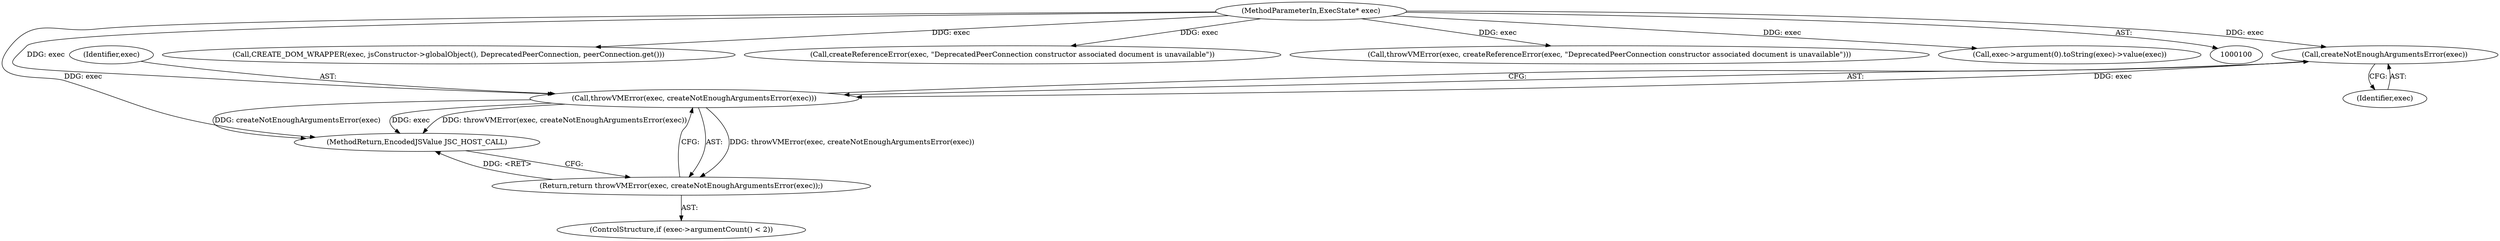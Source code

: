 digraph "0_Chrome_b944f670bb7a8a919daac497a4ea0536c954c201_1@API" {
"1000129" [label="(Call,createNotEnoughArgumentsError(exec))"];
"1000101" [label="(MethodParameterIn,ExecState* exec)"];
"1000127" [label="(Call,throwVMError(exec, createNotEnoughArgumentsError(exec)))"];
"1000126" [label="(Return,return throwVMError(exec, createNotEnoughArgumentsError(exec));)"];
"1000176" [label="(MethodReturn,EncodedJSValue JSC_HOST_CALL)"];
"1000130" [label="(Identifier,exec)"];
"1000127" [label="(Call,throwVMError(exec, createNotEnoughArgumentsError(exec)))"];
"1000171" [label="(Call,CREATE_DOM_WRAPPER(exec, jsConstructor->globalObject(), DeprecatedPeerConnection, peerConnection.get()))"];
"1000128" [label="(Identifier,exec)"];
"1000119" [label="(Call,createReferenceError(exec, \"DeprecatedPeerConnection constructor associated document is unavailable\"))"];
"1000117" [label="(Call,throwVMError(exec, createReferenceError(exec, \"DeprecatedPeerConnection constructor associated document is unavailable\")))"];
"1000122" [label="(ControlStructure,if (exec->argumentCount() < 2))"];
"1000126" [label="(Return,return throwVMError(exec, createNotEnoughArgumentsError(exec));)"];
"1000135" [label="(Call,exec->argument(0).toString(exec)->value(exec))"];
"1000101" [label="(MethodParameterIn,ExecState* exec)"];
"1000129" [label="(Call,createNotEnoughArgumentsError(exec))"];
"1000129" -> "1000127"  [label="AST: "];
"1000129" -> "1000130"  [label="CFG: "];
"1000130" -> "1000129"  [label="AST: "];
"1000127" -> "1000129"  [label="CFG: "];
"1000129" -> "1000127"  [label="DDG: exec"];
"1000101" -> "1000129"  [label="DDG: exec"];
"1000101" -> "1000100"  [label="AST: "];
"1000101" -> "1000176"  [label="DDG: exec"];
"1000101" -> "1000117"  [label="DDG: exec"];
"1000101" -> "1000119"  [label="DDG: exec"];
"1000101" -> "1000127"  [label="DDG: exec"];
"1000101" -> "1000135"  [label="DDG: exec"];
"1000101" -> "1000171"  [label="DDG: exec"];
"1000127" -> "1000126"  [label="AST: "];
"1000128" -> "1000127"  [label="AST: "];
"1000126" -> "1000127"  [label="CFG: "];
"1000127" -> "1000176"  [label="DDG: throwVMError(exec, createNotEnoughArgumentsError(exec))"];
"1000127" -> "1000176"  [label="DDG: createNotEnoughArgumentsError(exec)"];
"1000127" -> "1000176"  [label="DDG: exec"];
"1000127" -> "1000126"  [label="DDG: throwVMError(exec, createNotEnoughArgumentsError(exec))"];
"1000126" -> "1000122"  [label="AST: "];
"1000176" -> "1000126"  [label="CFG: "];
"1000126" -> "1000176"  [label="DDG: <RET>"];
}
